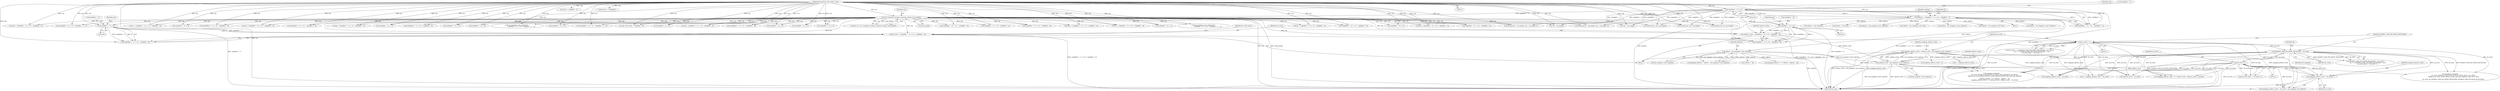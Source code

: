 digraph "0_libmodbus_5ccdf5ef79d742640355d1132fa9e2abc7fbaefc@API" {
"1001222" [label="(Call,mapping_address_write + nb_write)"];
"1001159" [label="(Call,mapping_address_write = address_write - mb_mapping->start_registers)"];
"1001161" [label="(Call,address_write - mb_mapping->start_registers)"];
"1001111" [label="(Call,address_write = (req[offset + 5] << 8) + req[offset + 6])"];
"1001114" [label="(Call,req[offset + 5] << 8)"];
"1000189" [label="(Call,ctx->backend->prepare_response_tid(req, &req_length))"];
"1000163" [label="(Call,req[offset + 1] << 8)"];
"1000116" [label="(MethodParameterIn,const uint8_t *req)"];
"1001153" [label="(Call,address - mb_mapping->start_registers)"];
"1000160" [label="(Call,address = (req[offset + 1] << 8) + req[offset + 2])"];
"1001185" [label="(Call,nb_write * 2)"];
"1001172" [label="(Call,MODBUS_MAX_WR_WRITE_REGISTERS < nb_write)"];
"1001168" [label="(Call,nb_write < 1)"];
"1001127" [label="(Call,nb_write = (req[offset + 7] << 8) + req[offset + 8])"];
"1001130" [label="(Call,req[offset + 7] << 8)"];
"1001222" [label="(Call,mapping_address_write + nb_write)"];
"1000400" [label="(Call,nb = (req[offset + 3] << 8) + req[offset + 4])"];
"1000177" [label="(Identifier,sft)"];
"1001382" [label="(MethodReturn,int)"];
"1001239" [label="(Call,mapping_address < 0 ? address : address + nb)"];
"1001252" [label="(Call,address_write + nb_write)"];
"1001155" [label="(Call,mb_mapping->start_registers)"];
"1001053" [label="(Call,or = (req[offset + 5] << 8) + req[offset + 6])"];
"1000685" [label="(Call,(req[offset + 3] << 8) + req[offset + 4])"];
"1001153" [label="(Call,address - mb_mapping->start_registers)"];
"1001129" [label="(Call,(req[offset + 7] << 8) + req[offset + 8])"];
"1001183" [label="(Call,nb_write_bytes != nb_write * 2)"];
"1001177" [label="(Identifier,nb)"];
"1001144" [label="(Identifier,nb_write_bytes)"];
"1001293" [label="(Call,mb_mapping->tab_registers[i] =\n                    (req[offset + j] << 8) + req[offset + j + 1])"];
"1001112" [label="(Identifier,address_write)"];
"1000900" [label="(Call,(req[offset + j] << 8) + req[offset + j + 1])"];
"1001226" [label="(Identifier,mb_mapping)"];
"1001185" [label="(Call,nb_write * 2)"];
"1001299" [label="(Call,(req[offset + j] << 8) + req[offset + j + 1])"];
"1000901" [label="(Call,req[offset + j] << 8)"];
"1000683" [label="(Call,nb = (req[offset + 3] << 8) + req[offset + 4])"];
"1001247" [label="(Call,mapping_address_write < 0 ? address_write : address_write + nb_write)"];
"1001300" [label="(Call,req[offset + j] << 8)"];
"1001221" [label="(Call,(mapping_address_write + nb_write) > mb_mapping->nb_registers)"];
"1000185" [label="(Call,sft.t_id = ctx->backend->prepare_response_tid(req, &req_length))"];
"1000116" [label="(MethodParameterIn,const uint8_t *req)"];
"1001131" [label="(Call,req[offset + 7])"];
"1001097" [label="(Call,(req[offset + 3] << 8) + req[offset + 4])"];
"1001186" [label="(Identifier,nb_write)"];
"1000119" [label="(Block,)"];
"1000191" [label="(Call,&req_length)"];
"1001248" [label="(Call,mapping_address_write < 0)"];
"1000162" [label="(Call,(req[offset + 1] << 8) + req[offset + 2])"];
"1000999" [label="(Call,address - mb_mapping->start_registers)"];
"1000418" [label="(Call,address - start_registers)"];
"1001055" [label="(Call,(req[offset + 5] << 8) + req[offset + 6])"];
"1001111" [label="(Call,address_write = (req[offset + 5] << 8) + req[offset + 6])"];
"1000672" [label="(Call,memcpy(rsp, req, req_length))"];
"1000189" [label="(Call,ctx->backend->prepare_response_tid(req, &req_length))"];
"1001098" [label="(Call,req[offset + 3] << 8)"];
"1001174" [label="(Identifier,nb_write)"];
"1001168" [label="(Call,nb_write < 1)"];
"1001169" [label="(Identifier,nb_write)"];
"1000245" [label="(Call,nb = (req[offset + 3] << 8) + req[offset + 4])"];
"1001159" [label="(Call,mapping_address_write = address_write - mb_mapping->start_registers)"];
"1001113" [label="(Call,(req[offset + 5] << 8) + req[offset + 6])"];
"1001160" [label="(Identifier,mapping_address_write)"];
"1000148" [label="(Call,slave = req[offset - 1])"];
"1001170" [label="(Literal,1)"];
"1001162" [label="(Identifier,address_write)"];
"1001120" [label="(Literal,8)"];
"1000561" [label="(Call,(req[offset + 3] << 8) + req[offset + 4])"];
"1001037" [label="(Call,and = (req[offset + 3] << 8) + req[offset + 4])"];
"1000779" [label="(Call,memcpy(rsp + rsp_length, req + rsp_length, 4))"];
"1001138" [label="(Identifier,req)"];
"1001223" [label="(Identifier,mapping_address_write)"];
"1000169" [label="(Literal,8)"];
"1000263" [label="(Call,address - start_bits)"];
"1001039" [label="(Call,(req[offset + 3] << 8) + req[offset + 4])"];
"1001130" [label="(Call,req[offset + 7] << 8)"];
"1000190" [label="(Identifier,req)"];
"1000161" [label="(Identifier,address)"];
"1001231" [label="(Call,response_exception(\n                ctx, &sft, MODBUS_EXCEPTION_ILLEGAL_DATA_ADDRESS, rsp, FALSE,\n                \"Illegal data read address 0x%0X or write address 0x%0X write_and_read_registers\n\",\n                mapping_address < 0 ? address : address + nb,\n                mapping_address_write < 0 ? address_write : address_write + nb_write))"];
"1001151" [label="(Call,mapping_address = address - mb_mapping->start_registers)"];
"1001114" [label="(Call,req[offset + 5] << 8)"];
"1000155" [label="(Call,function = req[offset])"];
"1001191" [label="(Call,response_exception(\n                ctx, &sft, MODBUS_EXCEPTION_ILLEGAL_DATA_VALUE, rsp, TRUE,\n                \"Illegal nb of values (W%d, R%d) in write_and_read_registers (max W%d, R%d)\n\",\n                nb_write, nb, MODBUS_MAX_WR_WRITE_REGISTERS, MODBUS_MAX_WR_READ_REGISTERS))"];
"1001172" [label="(Call,MODBUS_MAX_WR_WRITE_REGISTERS < nb_write)"];
"1000796" [label="(Call,(req[offset + 3] << 8) + req[offset + 4])"];
"1000620" [label="(Call,address - mb_mapping->start_registers)"];
"1001154" [label="(Identifier,address)"];
"1000797" [label="(Call,req[offset + 3] << 8)"];
"1000248" [label="(Call,req[offset + 3] << 8)"];
"1000783" [label="(Call,req + rsp_length)"];
"1001171" [label="(Call,MODBUS_MAX_WR_WRITE_REGISTERS < nb_write ||\n            nb < 1 || MODBUS_MAX_WR_READ_REGISTERS < nb ||\n            nb_write_bytes != nb_write * 2)"];
"1001167" [label="(Call,nb_write < 1 || MODBUS_MAX_WR_WRITE_REGISTERS < nb_write ||\n            nb < 1 || MODBUS_MAX_WR_READ_REGISTERS < nb ||\n            nb_write_bytes != nb_write * 2)"];
"1001163" [label="(Call,mb_mapping->start_registers)"];
"1001283" [label="(Call,mapping_address_write + nb_write)"];
"1000650" [label="(Call,data = (req[offset + 3] << 8) + req[offset + 4])"];
"1000794" [label="(Call,nb = (req[offset + 3] << 8) + req[offset + 4])"];
"1000163" [label="(Call,req[offset + 1] << 8)"];
"1001128" [label="(Identifier,nb_write)"];
"1001115" [label="(Call,req[offset + 5])"];
"1000562" [label="(Call,req[offset + 3] << 8)"];
"1001056" [label="(Call,req[offset + 5] << 8)"];
"1001281" [label="(Call,i < mapping_address_write + nb_write)"];
"1001275" [label="(Call,i = mapping_address_write)"];
"1000529" [label="(Call,address - mb_mapping->start_bits)"];
"1000921" [label="(Call,memcpy(rsp + rsp_length, req + rsp_length, 4))"];
"1000653" [label="(Call,req[offset + 3] << 8)"];
"1001187" [label="(Literal,2)"];
"1001122" [label="(Identifier,req)"];
"1001224" [label="(Identifier,nb_write)"];
"1001127" [label="(Call,nb_write = (req[offset + 7] << 8) + req[offset + 8])"];
"1000925" [label="(Call,req + rsp_length)"];
"1001143" [label="(Call,nb_write_bytes = req[offset + 9])"];
"1000247" [label="(Call,(req[offset + 3] << 8) + req[offset + 4])"];
"1000164" [label="(Call,req[offset + 1])"];
"1000686" [label="(Call,req[offset + 3] << 8)"];
"1001040" [label="(Call,req[offset + 3] << 8)"];
"1000171" [label="(Identifier,req)"];
"1000402" [label="(Call,(req[offset + 3] << 8) + req[offset + 4])"];
"1000559" [label="(Call,data = (req[offset + 3] << 8) + req[offset + 4])"];
"1001173" [label="(Identifier,MODBUS_MAX_WR_WRITE_REGISTERS)"];
"1000593" [label="(Call,memcpy(rsp, req, req_length))"];
"1001095" [label="(Call,nb = (req[offset + 3] << 8) + req[offset + 4])"];
"1000812" [label="(Call,address - mb_mapping->start_registers)"];
"1001161" [label="(Call,address_write - mb_mapping->start_registers)"];
"1001244" [label="(Call,address + nb)"];
"1000894" [label="(Call,mb_mapping->tab_registers[i] =\n                    (req[offset + j] << 8) + req[offset + j + 1])"];
"1000701" [label="(Call,address - mb_mapping->start_bits)"];
"1001136" [label="(Literal,8)"];
"1000160" [label="(Call,address = (req[offset + 1] << 8) + req[offset + 2])"];
"1001093" [label="(Block,)"];
"1000652" [label="(Call,(req[offset + 3] << 8) + req[offset + 4])"];
"1000403" [label="(Call,req[offset + 3] << 8)"];
"1001084" [label="(Call,memcpy(rsp, req, req_length))"];
"1001222" -> "1001221"  [label="AST: "];
"1001222" -> "1001224"  [label="CFG: "];
"1001223" -> "1001222"  [label="AST: "];
"1001224" -> "1001222"  [label="AST: "];
"1001226" -> "1001222"  [label="CFG: "];
"1001222" -> "1001382"  [label="DDG: nb_write"];
"1001159" -> "1001222"  [label="DDG: mapping_address_write"];
"1001185" -> "1001222"  [label="DDG: nb_write"];
"1001168" -> "1001222"  [label="DDG: nb_write"];
"1001172" -> "1001222"  [label="DDG: nb_write"];
"1001159" -> "1001093"  [label="AST: "];
"1001159" -> "1001161"  [label="CFG: "];
"1001160" -> "1001159"  [label="AST: "];
"1001161" -> "1001159"  [label="AST: "];
"1001169" -> "1001159"  [label="CFG: "];
"1001159" -> "1001382"  [label="DDG: mapping_address_write"];
"1001159" -> "1001382"  [label="DDG: address_write - mb_mapping->start_registers"];
"1001161" -> "1001159"  [label="DDG: address_write"];
"1001161" -> "1001159"  [label="DDG: mb_mapping->start_registers"];
"1001159" -> "1001221"  [label="DDG: mapping_address_write"];
"1001159" -> "1001248"  [label="DDG: mapping_address_write"];
"1001159" -> "1001275"  [label="DDG: mapping_address_write"];
"1001159" -> "1001281"  [label="DDG: mapping_address_write"];
"1001159" -> "1001283"  [label="DDG: mapping_address_write"];
"1001161" -> "1001163"  [label="CFG: "];
"1001162" -> "1001161"  [label="AST: "];
"1001163" -> "1001161"  [label="AST: "];
"1001161" -> "1001382"  [label="DDG: mb_mapping->start_registers"];
"1001161" -> "1001382"  [label="DDG: address_write"];
"1001111" -> "1001161"  [label="DDG: address_write"];
"1001153" -> "1001161"  [label="DDG: mb_mapping->start_registers"];
"1001161" -> "1001231"  [label="DDG: address_write"];
"1001161" -> "1001247"  [label="DDG: address_write"];
"1001161" -> "1001252"  [label="DDG: address_write"];
"1001111" -> "1001093"  [label="AST: "];
"1001111" -> "1001113"  [label="CFG: "];
"1001112" -> "1001111"  [label="AST: "];
"1001113" -> "1001111"  [label="AST: "];
"1001128" -> "1001111"  [label="CFG: "];
"1001111" -> "1001382"  [label="DDG: (req[offset + 5] << 8) + req[offset + 6]"];
"1001114" -> "1001111"  [label="DDG: req[offset + 5]"];
"1001114" -> "1001111"  [label="DDG: 8"];
"1000189" -> "1001111"  [label="DDG: req"];
"1000116" -> "1001111"  [label="DDG: req"];
"1001114" -> "1001113"  [label="AST: "];
"1001114" -> "1001120"  [label="CFG: "];
"1001115" -> "1001114"  [label="AST: "];
"1001120" -> "1001114"  [label="AST: "];
"1001122" -> "1001114"  [label="CFG: "];
"1001114" -> "1001382"  [label="DDG: req[offset + 5]"];
"1001114" -> "1001113"  [label="DDG: req[offset + 5]"];
"1001114" -> "1001113"  [label="DDG: 8"];
"1000189" -> "1001114"  [label="DDG: req"];
"1000116" -> "1001114"  [label="DDG: req"];
"1000189" -> "1000185"  [label="AST: "];
"1000189" -> "1000191"  [label="CFG: "];
"1000190" -> "1000189"  [label="AST: "];
"1000191" -> "1000189"  [label="AST: "];
"1000185" -> "1000189"  [label="CFG: "];
"1000189" -> "1001382"  [label="DDG: req"];
"1000189" -> "1001382"  [label="DDG: &req_length"];
"1000189" -> "1000185"  [label="DDG: req"];
"1000189" -> "1000185"  [label="DDG: &req_length"];
"1000163" -> "1000189"  [label="DDG: req[offset + 1]"];
"1000116" -> "1000189"  [label="DDG: req"];
"1000189" -> "1000245"  [label="DDG: req"];
"1000189" -> "1000248"  [label="DDG: req"];
"1000189" -> "1000247"  [label="DDG: req"];
"1000189" -> "1000400"  [label="DDG: req"];
"1000189" -> "1000403"  [label="DDG: req"];
"1000189" -> "1000402"  [label="DDG: req"];
"1000189" -> "1000559"  [label="DDG: req"];
"1000189" -> "1000562"  [label="DDG: req"];
"1000189" -> "1000561"  [label="DDG: req"];
"1000189" -> "1000593"  [label="DDG: req"];
"1000189" -> "1000650"  [label="DDG: req"];
"1000189" -> "1000653"  [label="DDG: req"];
"1000189" -> "1000652"  [label="DDG: req"];
"1000189" -> "1000672"  [label="DDG: req"];
"1000189" -> "1000683"  [label="DDG: req"];
"1000189" -> "1000686"  [label="DDG: req"];
"1000189" -> "1000685"  [label="DDG: req"];
"1000189" -> "1000779"  [label="DDG: req"];
"1000189" -> "1000783"  [label="DDG: req"];
"1000189" -> "1000794"  [label="DDG: req"];
"1000189" -> "1000797"  [label="DDG: req"];
"1000189" -> "1000796"  [label="DDG: req"];
"1000189" -> "1000894"  [label="DDG: req"];
"1000189" -> "1000901"  [label="DDG: req"];
"1000189" -> "1000900"  [label="DDG: req"];
"1000189" -> "1000921"  [label="DDG: req"];
"1000189" -> "1000925"  [label="DDG: req"];
"1000189" -> "1001037"  [label="DDG: req"];
"1000189" -> "1001040"  [label="DDG: req"];
"1000189" -> "1001039"  [label="DDG: req"];
"1000189" -> "1001053"  [label="DDG: req"];
"1000189" -> "1001056"  [label="DDG: req"];
"1000189" -> "1001055"  [label="DDG: req"];
"1000189" -> "1001084"  [label="DDG: req"];
"1000189" -> "1001095"  [label="DDG: req"];
"1000189" -> "1001098"  [label="DDG: req"];
"1000189" -> "1001097"  [label="DDG: req"];
"1000189" -> "1001113"  [label="DDG: req"];
"1000189" -> "1001127"  [label="DDG: req"];
"1000189" -> "1001130"  [label="DDG: req"];
"1000189" -> "1001129"  [label="DDG: req"];
"1000189" -> "1001143"  [label="DDG: req"];
"1000189" -> "1001293"  [label="DDG: req"];
"1000189" -> "1001300"  [label="DDG: req"];
"1000189" -> "1001299"  [label="DDG: req"];
"1000163" -> "1000162"  [label="AST: "];
"1000163" -> "1000169"  [label="CFG: "];
"1000164" -> "1000163"  [label="AST: "];
"1000169" -> "1000163"  [label="AST: "];
"1000171" -> "1000163"  [label="CFG: "];
"1000163" -> "1001382"  [label="DDG: req[offset + 1]"];
"1000163" -> "1000160"  [label="DDG: req[offset + 1]"];
"1000163" -> "1000160"  [label="DDG: 8"];
"1000163" -> "1000162"  [label="DDG: req[offset + 1]"];
"1000163" -> "1000162"  [label="DDG: 8"];
"1000116" -> "1000163"  [label="DDG: req"];
"1000163" -> "1000593"  [label="DDG: req[offset + 1]"];
"1000163" -> "1000672"  [label="DDG: req[offset + 1]"];
"1000163" -> "1000779"  [label="DDG: req[offset + 1]"];
"1000163" -> "1000783"  [label="DDG: req[offset + 1]"];
"1000163" -> "1000921"  [label="DDG: req[offset + 1]"];
"1000163" -> "1000925"  [label="DDG: req[offset + 1]"];
"1000163" -> "1001084"  [label="DDG: req[offset + 1]"];
"1000116" -> "1000114"  [label="AST: "];
"1000116" -> "1001382"  [label="DDG: req"];
"1000116" -> "1000148"  [label="DDG: req"];
"1000116" -> "1000155"  [label="DDG: req"];
"1000116" -> "1000160"  [label="DDG: req"];
"1000116" -> "1000162"  [label="DDG: req"];
"1000116" -> "1000245"  [label="DDG: req"];
"1000116" -> "1000248"  [label="DDG: req"];
"1000116" -> "1000247"  [label="DDG: req"];
"1000116" -> "1000400"  [label="DDG: req"];
"1000116" -> "1000403"  [label="DDG: req"];
"1000116" -> "1000402"  [label="DDG: req"];
"1000116" -> "1000559"  [label="DDG: req"];
"1000116" -> "1000562"  [label="DDG: req"];
"1000116" -> "1000561"  [label="DDG: req"];
"1000116" -> "1000593"  [label="DDG: req"];
"1000116" -> "1000650"  [label="DDG: req"];
"1000116" -> "1000653"  [label="DDG: req"];
"1000116" -> "1000652"  [label="DDG: req"];
"1000116" -> "1000672"  [label="DDG: req"];
"1000116" -> "1000683"  [label="DDG: req"];
"1000116" -> "1000686"  [label="DDG: req"];
"1000116" -> "1000685"  [label="DDG: req"];
"1000116" -> "1000779"  [label="DDG: req"];
"1000116" -> "1000783"  [label="DDG: req"];
"1000116" -> "1000794"  [label="DDG: req"];
"1000116" -> "1000797"  [label="DDG: req"];
"1000116" -> "1000796"  [label="DDG: req"];
"1000116" -> "1000894"  [label="DDG: req"];
"1000116" -> "1000901"  [label="DDG: req"];
"1000116" -> "1000900"  [label="DDG: req"];
"1000116" -> "1000921"  [label="DDG: req"];
"1000116" -> "1000925"  [label="DDG: req"];
"1000116" -> "1001037"  [label="DDG: req"];
"1000116" -> "1001040"  [label="DDG: req"];
"1000116" -> "1001039"  [label="DDG: req"];
"1000116" -> "1001053"  [label="DDG: req"];
"1000116" -> "1001056"  [label="DDG: req"];
"1000116" -> "1001055"  [label="DDG: req"];
"1000116" -> "1001084"  [label="DDG: req"];
"1000116" -> "1001095"  [label="DDG: req"];
"1000116" -> "1001098"  [label="DDG: req"];
"1000116" -> "1001097"  [label="DDG: req"];
"1000116" -> "1001113"  [label="DDG: req"];
"1000116" -> "1001127"  [label="DDG: req"];
"1000116" -> "1001130"  [label="DDG: req"];
"1000116" -> "1001129"  [label="DDG: req"];
"1000116" -> "1001143"  [label="DDG: req"];
"1000116" -> "1001293"  [label="DDG: req"];
"1000116" -> "1001300"  [label="DDG: req"];
"1000116" -> "1001299"  [label="DDG: req"];
"1001153" -> "1001151"  [label="AST: "];
"1001153" -> "1001155"  [label="CFG: "];
"1001154" -> "1001153"  [label="AST: "];
"1001155" -> "1001153"  [label="AST: "];
"1001151" -> "1001153"  [label="CFG: "];
"1001153" -> "1001382"  [label="DDG: address"];
"1001153" -> "1001151"  [label="DDG: address"];
"1001153" -> "1001151"  [label="DDG: mb_mapping->start_registers"];
"1000160" -> "1001153"  [label="DDG: address"];
"1001153" -> "1001231"  [label="DDG: address"];
"1001153" -> "1001239"  [label="DDG: address"];
"1001153" -> "1001244"  [label="DDG: address"];
"1000160" -> "1000119"  [label="AST: "];
"1000160" -> "1000162"  [label="CFG: "];
"1000161" -> "1000160"  [label="AST: "];
"1000162" -> "1000160"  [label="AST: "];
"1000177" -> "1000160"  [label="CFG: "];
"1000160" -> "1001382"  [label="DDG: (req[offset + 1] << 8) + req[offset + 2]"];
"1000160" -> "1001382"  [label="DDG: address"];
"1000160" -> "1000263"  [label="DDG: address"];
"1000160" -> "1000418"  [label="DDG: address"];
"1000160" -> "1000529"  [label="DDG: address"];
"1000160" -> "1000620"  [label="DDG: address"];
"1000160" -> "1000701"  [label="DDG: address"];
"1000160" -> "1000812"  [label="DDG: address"];
"1000160" -> "1000999"  [label="DDG: address"];
"1001185" -> "1001183"  [label="AST: "];
"1001185" -> "1001187"  [label="CFG: "];
"1001186" -> "1001185"  [label="AST: "];
"1001187" -> "1001185"  [label="AST: "];
"1001183" -> "1001185"  [label="CFG: "];
"1001185" -> "1001382"  [label="DDG: nb_write"];
"1001185" -> "1001183"  [label="DDG: nb_write"];
"1001185" -> "1001183"  [label="DDG: 2"];
"1001172" -> "1001185"  [label="DDG: nb_write"];
"1001185" -> "1001191"  [label="DDG: nb_write"];
"1001185" -> "1001221"  [label="DDG: nb_write"];
"1001185" -> "1001231"  [label="DDG: nb_write"];
"1001185" -> "1001247"  [label="DDG: nb_write"];
"1001185" -> "1001252"  [label="DDG: nb_write"];
"1001185" -> "1001281"  [label="DDG: nb_write"];
"1001185" -> "1001283"  [label="DDG: nb_write"];
"1001172" -> "1001171"  [label="AST: "];
"1001172" -> "1001174"  [label="CFG: "];
"1001173" -> "1001172"  [label="AST: "];
"1001174" -> "1001172"  [label="AST: "];
"1001177" -> "1001172"  [label="CFG: "];
"1001171" -> "1001172"  [label="CFG: "];
"1001172" -> "1001382"  [label="DDG: MODBUS_MAX_WR_WRITE_REGISTERS"];
"1001172" -> "1001382"  [label="DDG: nb_write"];
"1001172" -> "1001171"  [label="DDG: MODBUS_MAX_WR_WRITE_REGISTERS"];
"1001172" -> "1001171"  [label="DDG: nb_write"];
"1001168" -> "1001172"  [label="DDG: nb_write"];
"1001172" -> "1001191"  [label="DDG: nb_write"];
"1001172" -> "1001191"  [label="DDG: MODBUS_MAX_WR_WRITE_REGISTERS"];
"1001172" -> "1001221"  [label="DDG: nb_write"];
"1001172" -> "1001231"  [label="DDG: nb_write"];
"1001172" -> "1001247"  [label="DDG: nb_write"];
"1001172" -> "1001252"  [label="DDG: nb_write"];
"1001172" -> "1001281"  [label="DDG: nb_write"];
"1001172" -> "1001283"  [label="DDG: nb_write"];
"1001168" -> "1001167"  [label="AST: "];
"1001168" -> "1001170"  [label="CFG: "];
"1001169" -> "1001168"  [label="AST: "];
"1001170" -> "1001168"  [label="AST: "];
"1001173" -> "1001168"  [label="CFG: "];
"1001167" -> "1001168"  [label="CFG: "];
"1001168" -> "1001382"  [label="DDG: nb_write"];
"1001168" -> "1001167"  [label="DDG: nb_write"];
"1001168" -> "1001167"  [label="DDG: 1"];
"1001127" -> "1001168"  [label="DDG: nb_write"];
"1001168" -> "1001191"  [label="DDG: nb_write"];
"1001168" -> "1001221"  [label="DDG: nb_write"];
"1001168" -> "1001231"  [label="DDG: nb_write"];
"1001168" -> "1001247"  [label="DDG: nb_write"];
"1001168" -> "1001252"  [label="DDG: nb_write"];
"1001168" -> "1001281"  [label="DDG: nb_write"];
"1001168" -> "1001283"  [label="DDG: nb_write"];
"1001127" -> "1001093"  [label="AST: "];
"1001127" -> "1001129"  [label="CFG: "];
"1001128" -> "1001127"  [label="AST: "];
"1001129" -> "1001127"  [label="AST: "];
"1001144" -> "1001127"  [label="CFG: "];
"1001127" -> "1001382"  [label="DDG: (req[offset + 7] << 8) + req[offset + 8]"];
"1001130" -> "1001127"  [label="DDG: req[offset + 7]"];
"1001130" -> "1001127"  [label="DDG: 8"];
"1001130" -> "1001129"  [label="AST: "];
"1001130" -> "1001136"  [label="CFG: "];
"1001131" -> "1001130"  [label="AST: "];
"1001136" -> "1001130"  [label="AST: "];
"1001138" -> "1001130"  [label="CFG: "];
"1001130" -> "1001382"  [label="DDG: req[offset + 7]"];
"1001130" -> "1001129"  [label="DDG: req[offset + 7]"];
"1001130" -> "1001129"  [label="DDG: 8"];
}
